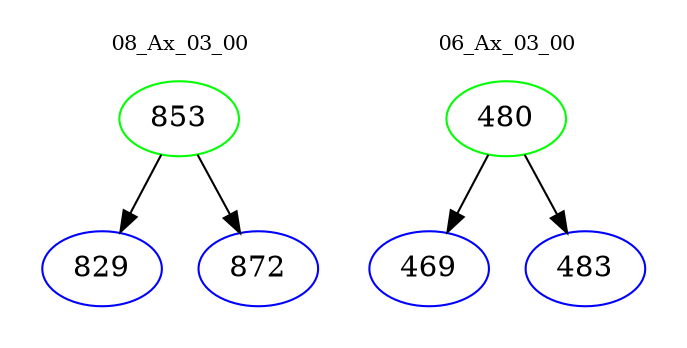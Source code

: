 digraph{
subgraph cluster_0 {
color = white
label = "08_Ax_03_00";
fontsize=10;
T0_853 [label="853", color="green"]
T0_853 -> T0_829 [color="black"]
T0_829 [label="829", color="blue"]
T0_853 -> T0_872 [color="black"]
T0_872 [label="872", color="blue"]
}
subgraph cluster_1 {
color = white
label = "06_Ax_03_00";
fontsize=10;
T1_480 [label="480", color="green"]
T1_480 -> T1_469 [color="black"]
T1_469 [label="469", color="blue"]
T1_480 -> T1_483 [color="black"]
T1_483 [label="483", color="blue"]
}
}
